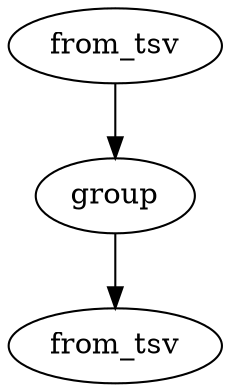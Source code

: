 digraph "my_flow" {
	from_tsv_0 [label="from_tsv"];
	group_0 [label="group"];
	from_tsv_1 [label="from_tsv"];
	from_tsv_0 -> group_0;
	group_0 -> from_tsv_1;
}
